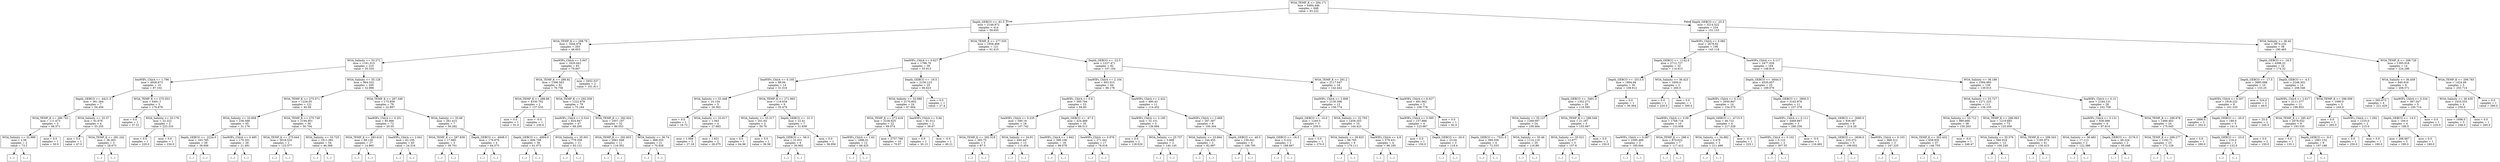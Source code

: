 digraph Tree {
node [shape=box] ;
0 [label="WOA_TEMP_K <= 294.171\nmse = 4484.446\nsamples = 648\nvalue = 93.222"] ;
1 [label="Depth_GEBCO <= -81.5\nmse = 2148.972\nsamples = 414\nvalue = 59.655"] ;
0 -> 1 [labeldistance=2.5, labelangle=45, headlabel="True"] ;
2 [label="WOA_TEMP_K <= 288.79\nmse = 1644.978\nsamples = 293\nvalue = 46.653"] ;
1 -> 2 ;
3 [label="WOA_Salinity <= 33.272\nmse = 1161.015\nsamples = 210\nvalue = 35.335"] ;
2 -> 3 ;
4 [label="SeaWIFs_ChlrA <= 1.796\nmse = 4926.673\nsamples = 10\nvalue = 87.102"] ;
3 -> 4 ;
5 [label="Depth_GEBCO <= -4421.5\nmse = 361.264\nsamples = 7\nvalue = 54.456"] ;
4 -> 5 ;
6 [label="WOA_TEMP_K <= 286.743\nmse = 111.673\nsamples = 3\nvalue = 66.571"] ;
5 -> 6 ;
7 [label="WOA_Salinity <= 32.989\nmse = 2.56\nsamples = 2\nvalue = 73.2"] ;
6 -> 7 ;
8 [label="(...)"] ;
7 -> 8 ;
9 [label="(...)"] ;
7 -> 9 ;
10 [label="mse = 0.0\nsamples = 1\nvalue = 50.0"] ;
6 -> 10 ;
11 [label="WOA_Salinity <= 25.37\nmse = 91.676\nsamples = 4\nvalue = 33.255"] ;
5 -> 11 ;
12 [label="mse = 0.0\nsamples = 1\nvalue = 47.0"] ;
11 -> 12 ;
13 [label="WOA_TEMP_K <= 281.242\nmse = 38.263\nsamples = 3\nvalue = 28.673"] ;
11 -> 13 ;
14 [label="(...)"] ;
13 -> 14 ;
17 [label="(...)"] ;
13 -> 17 ;
18 [label="WOA_TEMP_K <= 275.053\nmse = 6491.1\nsamples = 3\nvalue = 176.878"] ;
4 -> 18 ;
19 [label="mse = 0.0\nsamples = 1\nvalue = 37.51"] ;
18 -> 19 ;
20 [label="WOA_Salinity <= 33.176\nmse = 22.222\nsamples = 2\nvalue = 223.333"] ;
18 -> 20 ;
21 [label="mse = 0.0\nsamples = 1\nvalue = 220.0"] ;
20 -> 21 ;
22 [label="mse = 0.0\nsamples = 1\nvalue = 230.0"] ;
20 -> 22 ;
23 [label="WOA_Salinity <= 35.128\nmse = 864.332\nsamples = 200\nvalue = 32.996"] ;
3 -> 23 ;
24 [label="WOA_TEMP_K <= 275.571\nmse = 1226.05\nsamples = 121\nvalue = 40.09"] ;
23 -> 24 ;
25 [label="WOA_Salinity <= 33.858\nmse = 238.588\nsamples = 65\nvalue = 31.179"] ;
24 -> 25 ;
26 [label="Depth_GEBCO <= -2224.0\nmse = 163.785\nsamples = 39\nvalue = 38.606"] ;
25 -> 26 ;
27 [label="(...)"] ;
26 -> 27 ;
54 [label="(...)"] ;
26 -> 54 ;
91 [label="SeaWIFs_ChlrA <= 0.495\nmse = 170.351\nsamples = 26\nvalue = 21.491"] ;
25 -> 91 ;
92 [label="(...)"] ;
91 -> 92 ;
113 [label="(...)"] ;
91 -> 113 ;
140 [label="WOA_TEMP_K <= 275.749\nmse = 2194.901\nsamples = 56\nvalue = 50.704"] ;
24 -> 140 ;
141 [label="WOA_TEMP_K <= 275.644\nmse = 3016.533\nsamples = 2\nvalue = 123.577"] ;
140 -> 141 ;
142 [label="(...)"] ;
141 -> 142 ;
143 [label="(...)"] ;
141 -> 143 ;
144 [label="WOA_Salinity <= 33.725\nmse = 1811.081\nsamples = 54\nvalue = 46.366"] ;
140 -> 144 ;
145 [label="(...)"] ;
144 -> 145 ;
148 [label="(...)"] ;
144 -> 148 ;
251 [label="WOA_TEMP_K <= 287.548\nmse = 175.858\nsamples = 79\nvalue = 22.897"] ;
23 -> 251 ;
252 [label="SeaWIFs_ChlrA <= 0.251\nmse = 85.966\nsamples = 72\nvalue = 20.55"] ;
251 -> 252 ;
253 [label="WOA_TEMP_K <= 283.619\nmse = 68.126\nsamples = 27\nvalue = 14.865"] ;
252 -> 253 ;
254 [label="(...)"] ;
253 -> 254 ;
271 [label="(...)"] ;
253 -> 271 ;
276 [label="SeaWIFs_ChlrA <= 2.041\nmse = 62.195\nsamples = 45\nvalue = 24.316"] ;
252 -> 276 ;
277 [label="(...)"] ;
276 -> 277 ;
322 [label="(...)"] ;
276 -> 322 ;
329 [label="WOA_Salinity <= 35.68\nmse = 261.415\nsamples = 7\nvalue = 56.282"] ;
251 -> 329 ;
330 [label="WOA_TEMP_K <= 287.839\nmse = 17.885\nsamples = 3\nvalue = 39.701"] ;
329 -> 330 ;
331 [label="(...)"] ;
330 -> 331 ;
332 [label="(...)"] ;
330 -> 332 ;
335 [label="Depth_GEBCO <= -4948.5\nmse = 176.979\nsamples = 4\nvalue = 64.573"] ;
329 -> 335 ;
336 [label="(...)"] ;
335 -> 336 ;
337 [label="(...)"] ;
335 -> 337 ;
340 [label="SeaWIFs_ChlrA <= 5.947\nmse = 1620.641\nsamples = 83\nvalue = 78.847"] ;
2 -> 340 ;
341 [label="WOA_TEMP_K <= 288.92\nmse = 1396.563\nsamples = 81\nvalue = 76.756"] ;
340 -> 341 ;
342 [label="WOA_TEMP_K <= 288.89\nmse = 4330.702\nsamples = 2\nvalue = 137.533"] ;
341 -> 342 ;
343 [label="mse = 0.0\nsamples = 1\nvalue = 91.0"] ;
342 -> 343 ;
344 [label="mse = -0.0\nsamples = 1\nvalue = 230.6"] ;
342 -> 344 ;
345 [label="WOA_TEMP_K <= 292.358\nmse = 1222.678\nsamples = 79\nvalue = 75.184"] ;
341 -> 345 ;
346 [label="SeaWIFs_ChlrA <= 0.524\nmse = 824.947\nsamples = 47\nvalue = 68.295"] ;
345 -> 346 ;
347 [label="Depth_GEBCO <= -4994.0\nmse = 606.756\nsamples = 36\nvalue = 61.073"] ;
346 -> 347 ;
348 [label="(...)"] ;
347 -> 348 ;
375 [label="(...)"] ;
347 -> 375 ;
406 [label="WOA_Salinity <= 35.001\nmse = 779.358\nsamples = 11\nvalue = 93.121"] ;
346 -> 406 ;
407 [label="(...)"] ;
406 -> 407 ;
414 [label="(...)"] ;
406 -> 414 ;
419 [label="WOA_TEMP_K <= 292.924\nmse = 1657.197\nsamples = 32\nvalue = 86.053"] ;
345 -> 419 ;
420 [label="WOA_TEMP_K <= 292.853\nmse = 2661.948\nsamples = 11\nvalue = 116.302"] ;
419 -> 420 ;
421 [label="(...)"] ;
420 -> 421 ;
436 [label="(...)"] ;
420 -> 436 ;
439 [label="WOA_Salinity <= 36.74\nmse = 468.555\nsamples = 21\nvalue = 70.928"] ;
419 -> 439 ;
440 [label="(...)"] ;
439 -> 440 ;
469 [label="(...)"] ;
439 -> 469 ;
474 [label="mse = 3452.537\nsamples = 2\nvalue = 161.811"] ;
340 -> 474 ;
475 [label="WOA_TEMP_K <= 277.555\nmse = 1958.468\nsamples = 121\nvalue = 91.415"] ;
1 -> 475 ;
476 [label="SeaWIFs_ChlrA <= 0.627\nmse = 1786.76\nsamples = 39\nvalue = 55.913"] ;
475 -> 476 ;
477 [label="SeaWIFs_ChlrA <= 0.105\nmse = 88.94\nsamples = 14\nvalue = 31.516"] ;
476 -> 477 ;
478 [label="WOA_Salinity <= 33.448\nmse = 10.154\nsamples = 5\nvalue = 26.562"] ;
477 -> 478 ;
479 [label="mse = 0.0\nsamples = 1\nvalue = 18.72"] ;
478 -> 479 ;
480 [label="WOA_Salinity <= 33.617\nmse = 1.563\nsamples = 4\nvalue = 27.683"] ;
478 -> 480 ;
481 [label="mse = 1.008\nsamples = 2\nvalue = 27.16"] ;
480 -> 481 ;
482 [label="mse = 1.621\nsamples = 2\nvalue = 28.075"] ;
480 -> 482 ;
483 [label="WOA_TEMP_K <= 271.993\nmse = 116.634\nsamples = 9\nvalue = 35.479"] ;
477 -> 483 ;
484 [label="WOA_Salinity <= 33.317\nmse = 201.64\nsamples = 2\nvalue = 50.76"] ;
483 -> 484 ;
485 [label="mse = 0.0\nsamples = 1\nvalue = 64.96"] ;
484 -> 485 ;
486 [label="mse = 0.0\nsamples = 1\nvalue = 36.56"] ;
484 -> 486 ;
487 [label="Depth_GEBCO <= -31.5\nmse = 22.41\nsamples = 7\nvalue = 31.659"] ;
483 -> 487 ;
488 [label="Depth_GEBCO <= -56.0\nmse = 21.031\nsamples = 6\nvalue = 30.902"] ;
487 -> 488 ;
489 [label="(...)"] ;
488 -> 489 ;
490 [label="(...)"] ;
488 -> 490 ;
491 [label="mse = 0.0\nsamples = 1\nvalue = 36.956"] ;
487 -> 491 ;
492 [label="Depth_GEBCO <= -19.5\nmse = 2156.123\nsamples = 25\nvalue = 66.623"] ;
476 -> 492 ;
493 [label="WOA_Salinity <= 33.089\nmse = 2170.602\nsamples = 24\nvalue = 67.604"] ;
492 -> 493 ;
494 [label="WOA_TEMP_K <= 273.418\nmse = 2236.825\nsamples = 22\nvalue = 69.074"] ;
493 -> 494 ;
495 [label="SeaWIFs_ChlrA <= 1.62\nmse = 1896.01\nsamples = 12\nvalue = 68.425"] ;
494 -> 495 ;
496 [label="(...)"] ;
495 -> 496 ;
497 [label="(...)"] ;
495 -> 497 ;
498 [label="mse = 2757.768\nsamples = 10\nvalue = 70.07"] ;
494 -> 498 ;
499 [label="SeaWIFs_ChlrA <= 0.94\nmse = 91.012\nsamples = 2\nvalue = 39.67"] ;
493 -> 499 ;
500 [label="mse = 0.0\nsamples = 1\nvalue = 30.13"] ;
499 -> 500 ;
501 [label="mse = -0.0\nsamples = 1\nvalue = 49.21"] ;
499 -> 501 ;
502 [label="mse = 0.0\nsamples = 1\nvalue = 27.4"] ;
492 -> 502 ;
503 [label="Depth_GEBCO <= -22.5\nmse = 1227.471\nsamples = 82\nvalue = 107.164"] ;
475 -> 503 ;
504 [label="SeaWIFs_ChlrA <= 2.104\nmse = 603.015\nsamples = 64\nvalue = 98.178"] ;
503 -> 504 ;
505 [label="SeaWIFs_ChlrA <= 0.9\nmse = 560.794\nsamples = 53\nvalue = 94.85"] ;
504 -> 505 ;
506 [label="SeaWIFs_ChlrA <= 0.235\nmse = 590.18\nsamples = 18\nvalue = 107.742"] ;
505 -> 506 ;
507 [label="WOA_TEMP_K <= 292.519\nmse = 393.75\nsamples = 5\nvalue = 87.5"] ;
506 -> 507 ;
508 [label="(...)"] ;
507 -> 508 ;
509 [label="(...)"] ;
507 -> 509 ;
510 [label="WOA_Salinity <= 34.91\nmse = 449.447\nsamples = 13\nvalue = 115.454"] ;
506 -> 510 ;
511 [label="(...)"] ;
510 -> 511 ;
524 [label="(...)"] ;
510 -> 524 ;
529 [label="Depth_GEBCO <= -47.5\nmse = 424.489\nsamples = 35\nvalue = 88.513"] ;
505 -> 529 ;
530 [label="SeaWIFs_ChlrA <= 1.942\nmse = 386.106\nsamples = 18\nvalue = 98.078"] ;
529 -> 530 ;
531 [label="(...)"] ;
530 -> 531 ;
550 [label="(...)"] ;
530 -> 550 ;
551 [label="SeaWIFs_ChlrA <= 0.976\nmse = 271.641\nsamples = 17\nvalue = 78.618"] ;
529 -> 551 ;
552 [label="(...)"] ;
551 -> 552 ;
553 [label="(...)"] ;
551 -> 553 ;
584 [label="SeaWIFs_ChlrA <= 2.422\nmse = 490.43\nsamples = 11\nvalue = 114.452"] ;
504 -> 584 ;
585 [label="SeaWIFs_ChlrA <= 2.195\nmse = 32.151\nsamples = 3\nvalue = 136.684"] ;
584 -> 585 ;
586 [label="mse = 0.0\nsamples = 1\nvalue = 128.029"] ;
585 -> 586 ;
587 [label="WOA_Salinity <= 25.737\nmse = 3.068\nsamples = 2\nvalue = 140.145"] ;
585 -> 587 ;
588 [label="(...)"] ;
587 -> 588 ;
589 [label="(...)"] ;
587 -> 589 ;
590 [label="SeaWIFs_ChlrA <= 2.669\nmse = 267.387\nsamples = 8\nvalue = 100.304"] ;
584 -> 590 ;
591 [label="WOA_Salinity <= 33.664\nmse = 144.455\nsamples = 2\nvalue = 82.997"] ;
590 -> 591 ;
592 [label="(...)"] ;
591 -> 592 ;
593 [label="(...)"] ;
591 -> 593 ;
594 [label="Depth_GEBCO <= -46.5\nmse = 159.041\nsamples = 6\nvalue = 106.795"] ;
590 -> 594 ;
595 [label="(...)"] ;
594 -> 595 ;
596 [label="(...)"] ;
594 -> 596 ;
603 [label="WOA_TEMP_K <= 291.2\nmse = 2117.547\nsamples = 18\nvalue = 142.442"] ;
503 -> 603 ;
604 [label="SeaWIFs_ChlrA <= 2.808\nmse = 2130.596\nsamples = 13\nvalue = 158.774"] ;
603 -> 604 ;
605 [label="Depth_GEBCO <= -10.0\nmse = 1240.5\nsamples = 3\nvalue = 209.0"] ;
604 -> 605 ;
606 [label="Depth_GEBCO <= -16.5\nmse = 0.222\nsamples = 2\nvalue = 188.667"] ;
605 -> 606 ;
607 [label="(...)"] ;
606 -> 607 ;
608 [label="(...)"] ;
606 -> 608 ;
609 [label="mse = 0.0\nsamples = 1\nvalue = 270.0"] ;
605 -> 609 ;
610 [label="WOA_Salinity <= 32.793\nmse = 1458.203\nsamples = 10\nvalue = 144.423"] ;
604 -> 610 ;
611 [label="WOA_Salinity <= 28.925\nmse = 98.765\nsamples = 6\nvalue = 170.111"] ;
610 -> 611 ;
612 [label="(...)"] ;
611 -> 612 ;
613 [label="(...)"] ;
611 -> 613 ;
622 [label="SeaWIFs_ChlrA <= 4.8\nmse = 579.431\nsamples = 4\nvalue = 98.185"] ;
610 -> 622 ;
623 [label="(...)"] ;
622 -> 623 ;
626 [label="(...)"] ;
622 -> 626 ;
629 [label="SeaWIFs_ChlrA <= 8.027\nmse = 491.062\nsamples = 5\nvalue = 109.778"] ;
603 -> 629 ;
630 [label="SeaWIFs_ChlrA <= 0.395\nmse = 157.889\nsamples = 4\nvalue = 123.667"] ;
629 -> 630 ;
631 [label="mse = 0.0\nsamples = 1\nvalue = 150.0"] ;
630 -> 631 ;
632 [label="Depth_GEBCO <= -20.0\nmse = 23.04\nsamples = 3\nvalue = 118.4"] ;
630 -> 632 ;
633 [label="(...)"] ;
632 -> 633 ;
634 [label="(...)"] ;
632 -> 634 ;
637 [label="mse = 0.0\nsamples = 1\nvalue = 82.0"] ;
629 -> 637 ;
638 [label="Depth_GEBCO <= -25.5\nmse = 3214.522\nsamples = 234\nvalue = 151.153"] ;
0 -> 638 [labeldistance=2.5, labelangle=-45, headlabel="False"] ;
639 [label="SeaWIFs_ChlrA <= 0.082\nmse = 2678.82\nsamples = 196\nvalue = 143.118"] ;
638 -> 639 ;
640 [label="Depth_GEBCO <= -1142.0\nmse = 2712.727\nsamples = 32\nvalue = 114.613"] ;
639 -> 640 ;
641 [label="Depth_GEBCO <= -2513.5\nmse = 1894.94\nsamples = 30\nvalue = 108.912"] ;
640 -> 641 ;
642 [label="Depth_GEBCO <= -3491.0\nmse = 1352.271\nsamples = 29\nvalue = 118.585"] ;
641 -> 642 ;
643 [label="WOA_Salinity <= 35.127\nmse = 1269.097\nsamples = 24\nvalue = 109.464"] ;
642 -> 643 ;
644 [label="Depth_GEBCO <= -7531.5\nmse = 389.556\nsamples = 4\nvalue = 72.333"] ;
643 -> 644 ;
645 [label="(...)"] ;
644 -> 645 ;
646 [label="(...)"] ;
644 -> 646 ;
649 [label="WOA_Salinity <= 35.46\nmse = 1114.119\nsamples = 20\nvalue = 116.89"] ;
643 -> 649 ;
650 [label="(...)"] ;
649 -> 650 ;
659 [label="(...)"] ;
649 -> 659 ;
688 [label="WOA_TEMP_K <= 298.549\nmse = 21.287\nsamples = 5\nvalue = 155.067"] ;
642 -> 688 ;
689 [label="WOA_Salinity <= 35.521\nmse = 12.677\nsamples = 3\nvalue = 157.6"] ;
688 -> 689 ;
690 [label="(...)"] ;
689 -> 690 ;
691 [label="(...)"] ;
689 -> 691 ;
694 [label="mse = 0.0\nsamples = 2\nvalue = 150.0"] ;
688 -> 694 ;
695 [label="mse = 0.0\nsamples = 1\nvalue = 36.364"] ;
641 -> 695 ;
696 [label="WOA_Salinity <= 36.423\nmse = 1600.0\nsamples = 2\nvalue = 260.0"] ;
640 -> 696 ;
697 [label="mse = 0.0\nsamples = 1\nvalue = 220.0"] ;
696 -> 697 ;
698 [label="mse = 0.0\nsamples = 1\nvalue = 300.0"] ;
696 -> 698 ;
699 [label="SeaWIFs_ChlrA <= 0.117\nmse = 2477.026\nsamples = 164\nvalue = 148.819"] ;
639 -> 699 ;
700 [label="Depth_GEBCO <= -4044.5\nmse = 4530.657\nsamples = 25\nvalue = 189.076"] ;
699 -> 700 ;
701 [label="SeaWIFs_ChlrA <= 0.112\nmse = 2650.847\nsamples = 14\nvalue = 154.575"] ;
700 -> 701 ;
702 [label="SeaWIFs_ChlrA <= 0.09\nmse = 1768.718\nsamples = 10\nvalue = 133.658"] ;
701 -> 702 ;
703 [label="SeaWIFs_ChlrA <= 0.087\nmse = 1095.489\nsamples = 3\nvalue = 185.644"] ;
702 -> 703 ;
704 [label="(...)"] ;
703 -> 704 ;
707 [label="(...)"] ;
703 -> 707 ;
708 [label="WOA_TEMP_K <= 298.4\nmse = 870.622\nsamples = 7\nvalue = 117.412"] ;
702 -> 708 ;
709 [label="(...)"] ;
708 -> 709 ;
710 [label="(...)"] ;
708 -> 710 ;
721 [label="Depth_GEBCO <= -4715.5\nmse = 46.722\nsamples = 4\nvalue = 217.328"] ;
701 -> 721 ;
722 [label="WOA_Salinity <= 34.882\nmse = 2.478\nsamples = 3\nvalue = 211.499"] ;
721 -> 722 ;
723 [label="(...)"] ;
722 -> 723 ;
724 [label="(...)"] ;
722 -> 724 ;
725 [label="mse = -0.0\nsamples = 1\nvalue = 225.1"] ;
721 -> 725 ;
726 [label="Depth_GEBCO <= -3800.5\nmse = 3162.876\nsamples = 11\nvalue = 237.378"] ;
700 -> 726 ;
727 [label="SeaWIFs_ChlrA <= 0.111\nmse = 4469.887\nsamples = 3\nvalue = 280.256"] ;
726 -> 727 ;
728 [label="SeaWIFs_ChlrA <= 0.102\nmse = 0.123\nsamples = 2\nvalue = 307.55"] ;
727 -> 728 ;
729 [label="(...)"] ;
728 -> 729 ;
730 [label="(...)"] ;
728 -> 730 ;
731 [label="mse = -0.0\nsamples = 1\nvalue = 116.492"] ;
727 -> 731 ;
732 [label="Depth_GEBCO <= -3085.0\nmse = 936.067\nsamples = 8\nvalue = 214.29"] ;
726 -> 732 ;
733 [label="Depth_GEBCO <= -3636.0\nmse = 225.372\nsamples = 5\nvalue = 199.652"] ;
732 -> 733 ;
734 [label="(...)"] ;
733 -> 734 ;
737 [label="(...)"] ;
733 -> 737 ;
742 [label="SeaWIFs_ChlrA <= 0.103\nmse = 968.312\nsamples = 3\nvalue = 247.225"] ;
732 -> 742 ;
743 [label="(...)"] ;
742 -> 743 ;
744 [label="(...)"] ;
742 -> 744 ;
745 [label="WOA_Salinity <= 36.186\nmse = 1584.993\nsamples = 139\nvalue = 139.915"] ;
699 -> 745 ;
746 [label="WOA_Salinity <= 33.727\nmse = 1271.225\nsamples = 111\nvalue = 134.105"] ;
745 -> 746 ;
747 [label="WOA_Salinity <= 33.712\nmse = 980.666\nsamples = 38\nvalue = 150.263"] ;
746 -> 747 ;
748 [label="WOA_TEMP_K <= 302.432\nmse = 658.935\nsamples = 37\nvalue = 146.755"] ;
747 -> 748 ;
749 [label="(...)"] ;
748 -> 749 ;
798 [label="(...)"] ;
748 -> 798 ;
799 [label="mse = -0.0\nsamples = 1\nvalue = 248.47"] ;
747 -> 799 ;
800 [label="WOA_TEMP_K <= 296.063\nmse = 1219.685\nsamples = 73\nvalue = 125.956"] ;
746 -> 800 ;
801 [label="WOA_Salinity <= 35.576\nmse = 580.918\nsamples = 12\nvalue = 100.249"] ;
800 -> 801 ;
802 [label="(...)"] ;
801 -> 802 ;
817 [label="(...)"] ;
801 -> 817 ;
822 [label="WOA_TEMP_K <= 299.343\nmse = 1195.973\nsamples = 61\nvalue = 130.415"] ;
800 -> 822 ;
823 [label="(...)"] ;
822 -> 823 ;
894 [label="(...)"] ;
822 -> 894 ;
937 [label="SeaWIFs_ChlrA <= 0.15\nmse = 2164.131\nsamples = 28\nvalue = 162.758"] ;
745 -> 937 ;
938 [label="SeaWIFs_ChlrA <= 0.131\nmse = 836.088\nsamples = 4\nvalue = 97.814"] ;
937 -> 938 ;
939 [label="WOA_Salinity <= 36.482\nmse = 17.113\nsamples = 2\nvalue = 122.388"] ;
938 -> 939 ;
940 [label="(...)"] ;
939 -> 940 ;
941 [label="(...)"] ;
939 -> 941 ;
942 [label="Depth_GEBCO <= -3176.5\nmse = 49.224\nsamples = 2\nvalue = 65.048"] ;
938 -> 942 ;
943 [label="(...)"] ;
942 -> 943 ;
944 [label="(...)"] ;
942 -> 944 ;
945 [label="WOA_TEMP_K <= 299.978\nmse = 1466.463\nsamples = 24\nvalue = 175.045"] ;
937 -> 945 ;
946 [label="WOA_TEMP_K <= 299.277\nmse = 1192.71\nsamples = 23\nvalue = 172.129"] ;
945 -> 946 ;
947 [label="(...)"] ;
946 -> 947 ;
974 [label="(...)"] ;
946 -> 974 ;
975 [label="mse = 0.0\nsamples = 1\nvalue = 280.0"] ;
945 -> 975 ;
976 [label="WOA_Salinity <= 36.42\nmse = 3974.232\nsamples = 38\nvalue = 190.463"] ;
638 -> 976 ;
977 [label="Depth_GEBCO <= -16.5\nmse = 4398.22\nsamples = 24\nvalue = 174.32"] ;
976 -> 977 ;
978 [label="Depth_GEBCO <= -17.5\nmse = 3885.688\nsamples = 10\nvalue = 133.25"] ;
977 -> 978 ;
979 [label="SeaWIFs_ChlrA <= 0.307\nmse = 1918.222\nsamples = 8\nvalue = 161.333"] ;
978 -> 979 ;
980 [label="mse = 2896.0\nsamples = 3\nvalue = 202.0"] ;
979 -> 980 ;
981 [label="Depth_GEBCO <= -20.5\nmse = 189.0\nsamples = 5\nvalue = 141.0"] ;
979 -> 981 ;
982 [label="Depth_GEBCO <= -23.0\nmse = 216.0\nsamples = 3\nvalue = 132.0"] ;
981 -> 982 ;
983 [label="(...)"] ;
982 -> 983 ;
984 [label="(...)"] ;
982 -> 984 ;
985 [label="mse = 0.0\nsamples = 2\nvalue = 150.0"] ;
981 -> 985 ;
986 [label="mse = 324.0\nsamples = 2\nvalue = 49.0"] ;
978 -> 986 ;
987 [label="Depth_GEBCO <= -4.5\nmse = 2248.302\nsamples = 14\nvalue = 208.546"] ;
977 -> 987 ;
988 [label="SeaWIFs_ChlrA <= 2.617\nmse = 2111.377\nsamples = 11\nvalue = 198.953"] ;
987 -> 988 ;
989 [label="mse = 25.0\nsamples = 2\nvalue = 245.0"] ;
988 -> 989 ;
990 [label="WOA_TEMP_K <= 295.427\nmse = 2078.032\nsamples = 9\nvalue = 193.535"] ;
988 -> 990 ;
991 [label="mse = 0.0\nsamples = 1\nvalue = 135.1"] ;
990 -> 991 ;
992 [label="Depth_GEBCO <= -9.0\nmse = 1981.152\nsamples = 8\nvalue = 197.188"] ;
990 -> 992 ;
993 [label="(...)"] ;
992 -> 993 ;
998 [label="(...)"] ;
992 -> 998 ;
999 [label="WOA_TEMP_K <= 298.009\nmse = 1090.0\nsamples = 3\nvalue = 245.0"] ;
987 -> 999 ;
1000 [label="mse = 0.0\nsamples = 1\nvalue = 265.0"] ;
999 -> 1000 ;
1001 [label="SeaWIFs_ChlrA <= 1.292\nmse = 1225.0\nsamples = 2\nvalue = 215.0"] ;
999 -> 1001 ;
1002 [label="mse = 0.0\nsamples = 1\nvalue = 250.0"] ;
1001 -> 1002 ;
1003 [label="mse = 0.0\nsamples = 1\nvalue = 180.0"] ;
1001 -> 1003 ;
1004 [label="WOA_TEMP_K <= 298.726\nmse = 1395.918\nsamples = 14\nvalue = 224.286"] ;
976 -> 1004 ;
1005 [label="WOA_Salinity <= 36.458\nmse = 640.816\nsamples = 9\nvalue = 208.571"] ;
1004 -> 1005 ;
1006 [label="mse = 583.673\nsamples = 4\nvalue = 221.429"] ;
1005 -> 1006 ;
1007 [label="SeaWIFs_ChlrA <= 0.334\nmse = 367.347\nsamples = 5\nvalue = 195.714"] ;
1005 -> 1007 ;
1008 [label="Depth_GEBCO <= -14.5\nmse = 184.0\nsamples = 4\nvalue = 186.0"] ;
1007 -> 1008 ;
1009 [label="mse = 266.667\nsamples = 3\nvalue = 190.0"] ;
1008 -> 1009 ;
1010 [label="mse = 0.0\nsamples = 1\nvalue = 180.0"] ;
1008 -> 1010 ;
1011 [label="mse = 0.0\nsamples = 1\nvalue = 220.0"] ;
1007 -> 1011 ;
1012 [label="WOA_TEMP_K <= 299.783\nmse = 1424.49\nsamples = 5\nvalue = 255.714"] ;
1004 -> 1012 ;
1013 [label="WOA_Salinity <= 36.435\nmse = 1433.333\nsamples = 4\nvalue = 250.0"] ;
1012 -> 1013 ;
1014 [label="mse = 1696.0\nsamples = 3\nvalue = 248.0"] ;
1013 -> 1014 ;
1015 [label="mse = 0.0\nsamples = 1\nvalue = 260.0"] ;
1013 -> 1015 ;
1016 [label="mse = 0.0\nsamples = 1\nvalue = 290.0"] ;
1012 -> 1016 ;
}